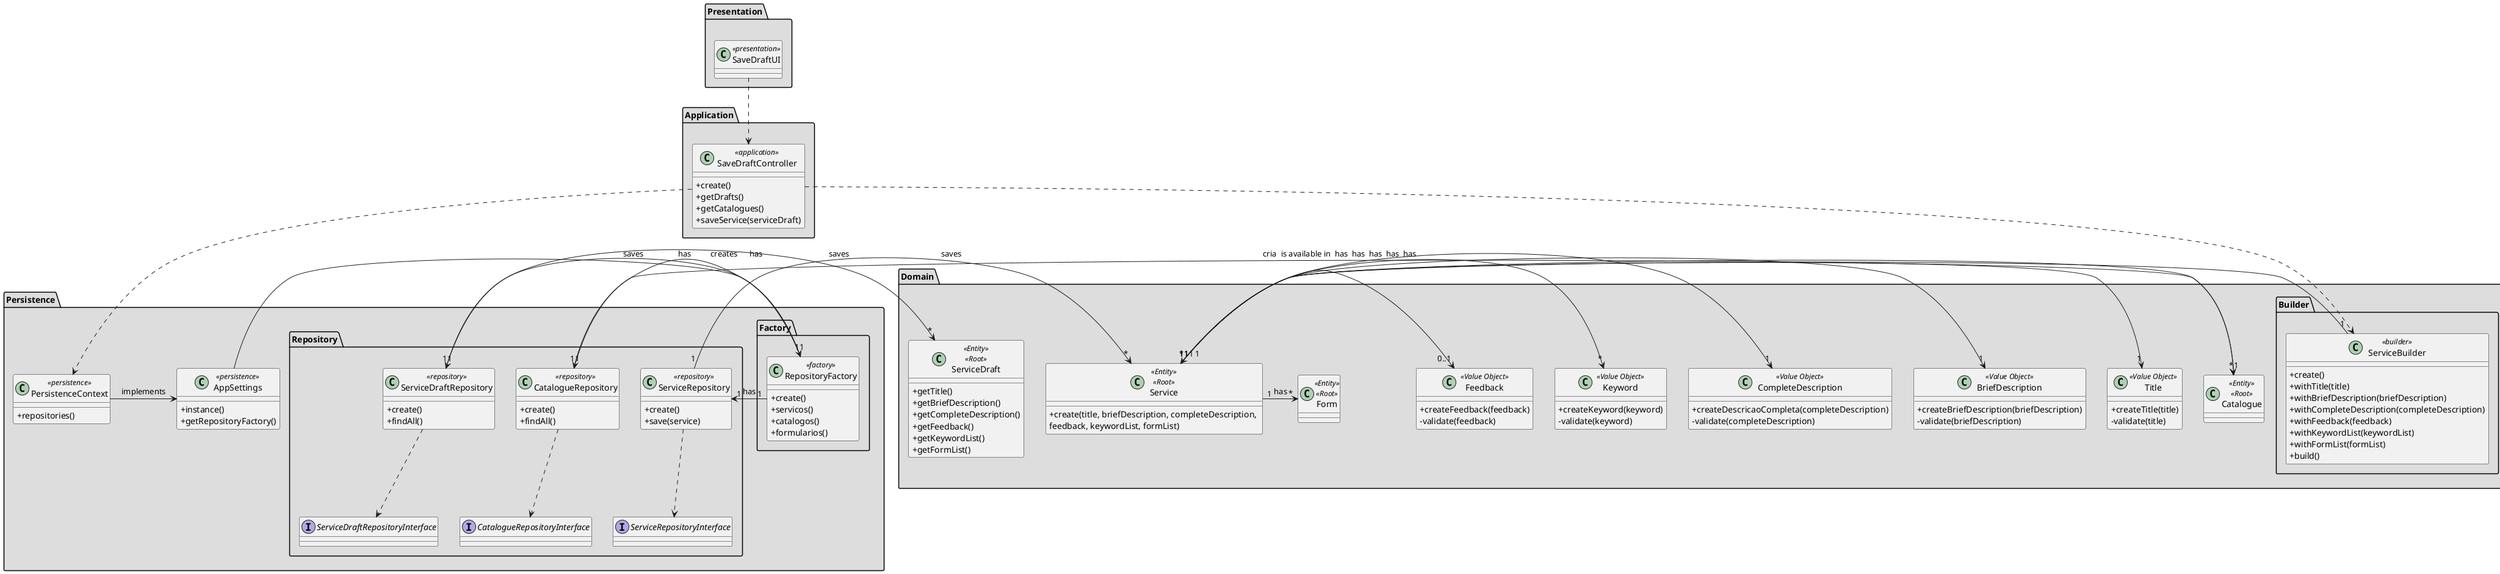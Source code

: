 @startuml
skinparam classAttributeIconSize 0

package "Presentation" #DDDDDD {
class SaveDraftUI<<presentation>>{

}
}


package "Application" #DDDDDD {
class SaveDraftController<<application>>{
+create()
+getDrafts()
+getCatalogues()
+saveService(serviceDraft)
}
}


package "Domain" #DDDDDD {
class Service<<Entity>><<Root>>{
+create(title, briefDescription, completeDescription, \nfeedback, keywordList, formList)
}

class ServiceDraft<<Entity>><<Root>>{
+getTitle()
+getBriefDescription()
+getCompleteDescription()
+getFeedback()
+getKeywordList()
+getFormList()
}

class Form<<Entity>><<Root>>{
}

class Catalogue<<Entity>><<Root>>{
}

class Title<<Value Object>>{
+createTitle(title)
-validate(title)
}

class BriefDescription<<Value Object>>{
+createBriefDescription(briefDescription)
-validate(briefDescription)
}

class CompleteDescription<<Value Object>>{
+createDescricaoCompleta(completeDescription)
-validate(completeDescription)
}

class Keyword<<Value Object>>{
+createKeyword(keyword)
-validate(keyword)
}

class Feedback<<Value Object>>{
+createFeedback(feedback)
-validate(feedback)
}



package Builder #DDDDDD {
class ServiceBuilder<<builder>>{
+create()
+withTitle(title)
+withBriefDescription(briefDescription)
+withCompleteDescription(completeDescription)
+withFeedback(feedback)
+withKeywordList(keywordList)
+withFormList(formList)
+build()
}

}

}

package Persistence #DDDDDD {
class PersistenceContext<<persistence>>{
+repositories()
}

class AppSettings<<persistence>>{
+instance()
+getRepositoryFactory()
}

package Factory #DDDDDD {
class RepositoryFactory<<factory>>{
+create()
+servicos()
+catalogos()
+formularios()
}
}

package "Repository" #DDDDDD {
class ServiceRepository<<repository>>{
+create()
+save(service)
}

class ServiceDraftRepository<<repository>>{
+create()
+findAll()
}

class CatalogueRepository<<repository>>{
+create()
+findAll()
}

interface ServiceRepositoryInterface{

}

interface ServiceDraftRepositoryInterface{

}

interface CatalogueRepositoryInterface{

}
}

SaveDraftUI ..> SaveDraftController
SaveDraftController ..> ServiceBuilder
SaveDraftController ..> PersistenceContext

ServiceRepository ..> ServiceRepositoryInterface
ServiceDraftRepository ..> ServiceDraftRepositoryInterface
CatalogueRepository ..> CatalogueRepositoryInterface

AppSettings -> RepositoryFactory : creates
PersistenceContext -> AppSettings : implements

RepositoryFactory "1" -> "1" ServiceRepository : has
RepositoryFactory "1" -> "1" CatalogueRepository : has
RepositoryFactory "1" -> "1" ServiceDraftRepository : has

ServiceRepository "1" -> "*" Service : saves
ServiceBuilder "1" -> "*" Service : cria
ServiceDraftRepository "1" -> "*" ServiceDraft : saves
CatalogueRepository "1" -> "*" Catalogue : saves

Service "1" -> "1" Title : has
Service "1" -> "1" BriefDescription : has
Service "1" -> "1" CompleteDescription : has
Service "1" -> "*" Keyword : has
Service "1" -> "0..1" Feedback : has
Service "1" -> "*" Form : has
Service "1" -> "1" Catalogue : is available in


@enduml